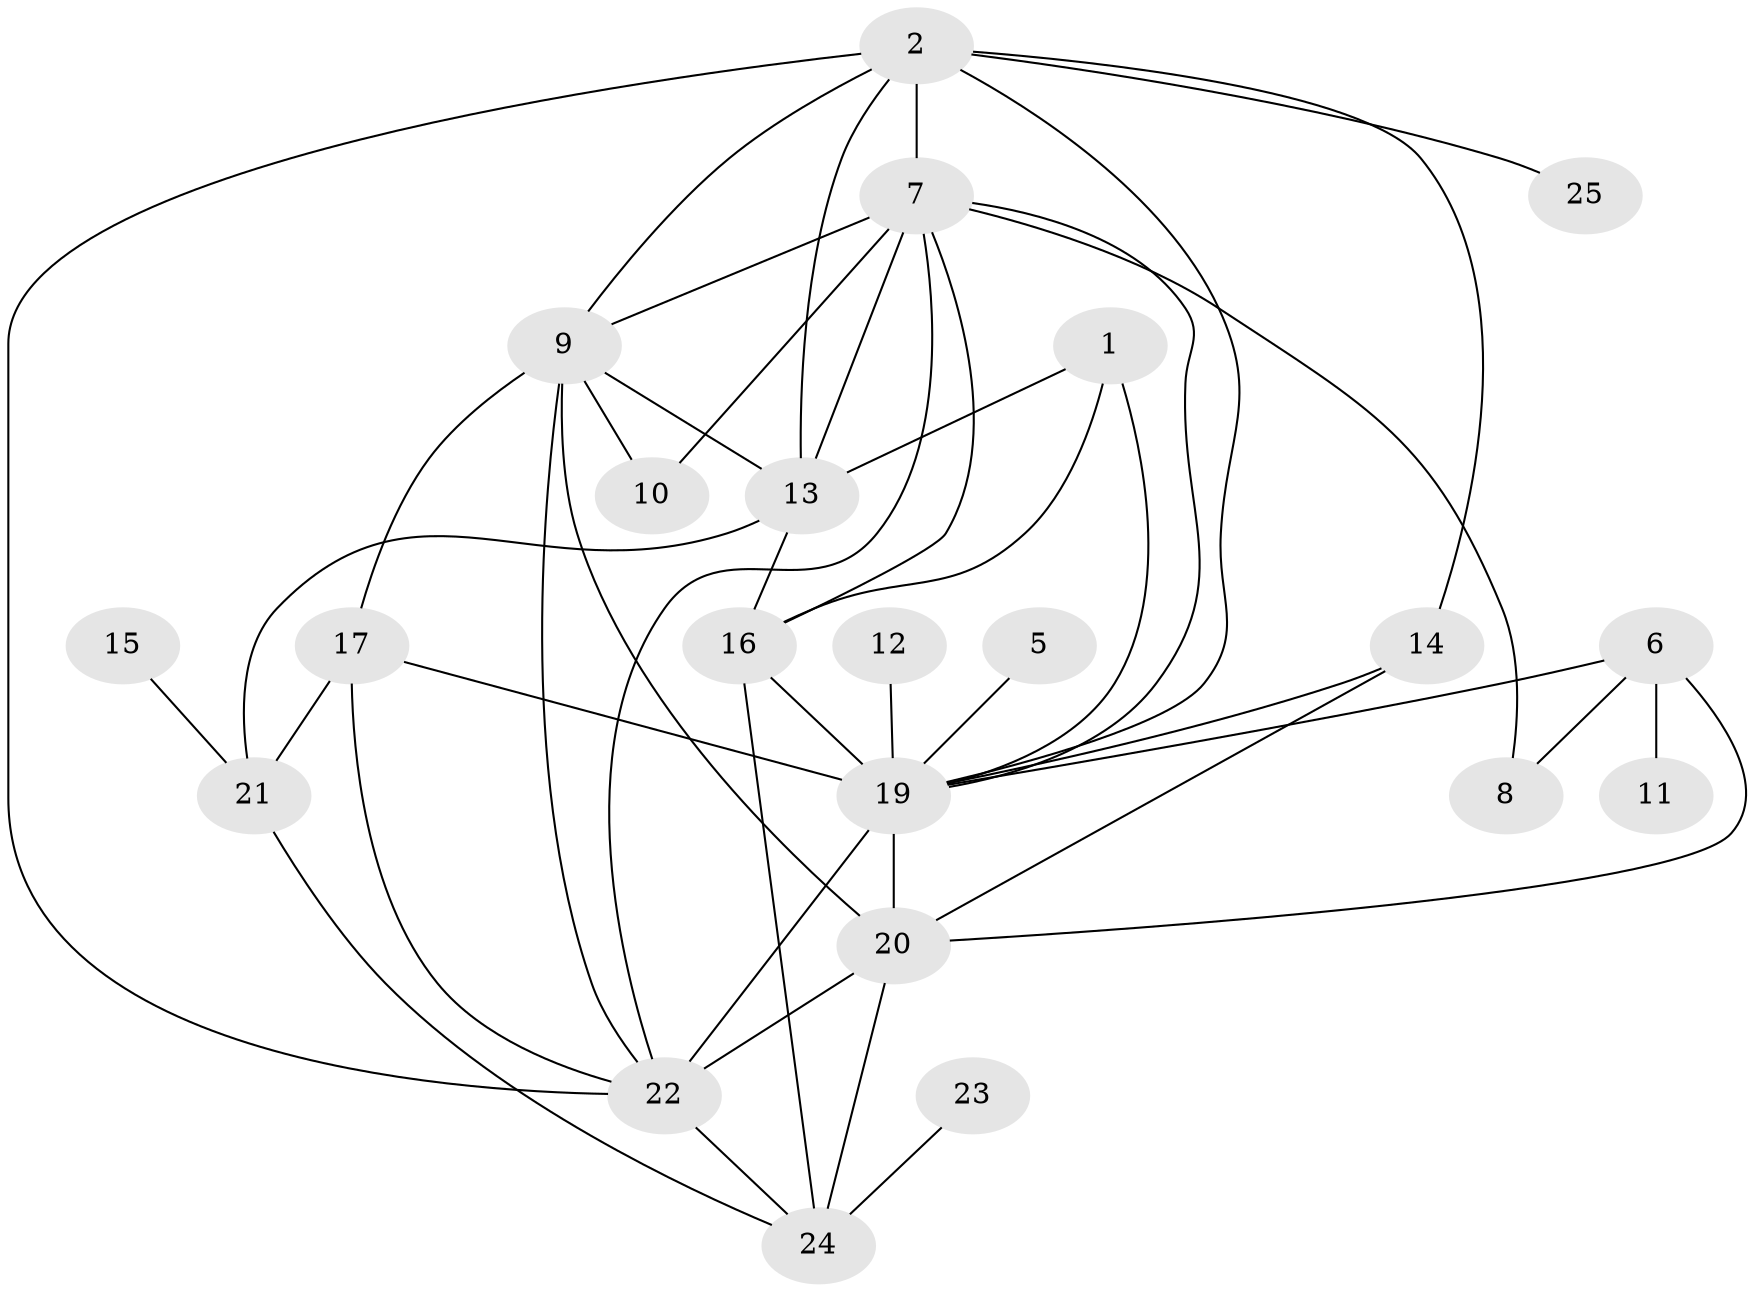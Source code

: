 // original degree distribution, {4: 0.13725490196078433, 1: 0.19607843137254902, 3: 0.13725490196078433, 2: 0.19607843137254902, 5: 0.1568627450980392, 0: 0.0784313725490196, 8: 0.0196078431372549, 6: 0.058823529411764705, 7: 0.0196078431372549}
// Generated by graph-tools (version 1.1) at 2025/25/03/09/25 03:25:18]
// undirected, 22 vertices, 45 edges
graph export_dot {
graph [start="1"]
  node [color=gray90,style=filled];
  1;
  2;
  5;
  6;
  7;
  8;
  9;
  10;
  11;
  12;
  13;
  14;
  15;
  16;
  17;
  19;
  20;
  21;
  22;
  23;
  24;
  25;
  1 -- 13 [weight=1.0];
  1 -- 16 [weight=1.0];
  1 -- 19 [weight=1.0];
  2 -- 7 [weight=1.0];
  2 -- 9 [weight=1.0];
  2 -- 13 [weight=1.0];
  2 -- 14 [weight=1.0];
  2 -- 19 [weight=1.0];
  2 -- 22 [weight=1.0];
  2 -- 25 [weight=1.0];
  5 -- 19 [weight=1.0];
  6 -- 8 [weight=1.0];
  6 -- 11 [weight=1.0];
  6 -- 19 [weight=1.0];
  6 -- 20 [weight=1.0];
  7 -- 8 [weight=1.0];
  7 -- 9 [weight=1.0];
  7 -- 10 [weight=1.0];
  7 -- 13 [weight=1.0];
  7 -- 16 [weight=1.0];
  7 -- 19 [weight=1.0];
  7 -- 22 [weight=1.0];
  9 -- 10 [weight=1.0];
  9 -- 13 [weight=1.0];
  9 -- 17 [weight=1.0];
  9 -- 20 [weight=1.0];
  9 -- 22 [weight=1.0];
  12 -- 19 [weight=2.0];
  13 -- 16 [weight=1.0];
  13 -- 21 [weight=1.0];
  14 -- 19 [weight=1.0];
  14 -- 20 [weight=1.0];
  15 -- 21 [weight=1.0];
  16 -- 19 [weight=2.0];
  16 -- 24 [weight=1.0];
  17 -- 19 [weight=1.0];
  17 -- 21 [weight=1.0];
  17 -- 22 [weight=1.0];
  19 -- 20 [weight=1.0];
  19 -- 22 [weight=3.0];
  20 -- 22 [weight=1.0];
  20 -- 24 [weight=2.0];
  21 -- 24 [weight=1.0];
  22 -- 24 [weight=1.0];
  23 -- 24 [weight=1.0];
}
